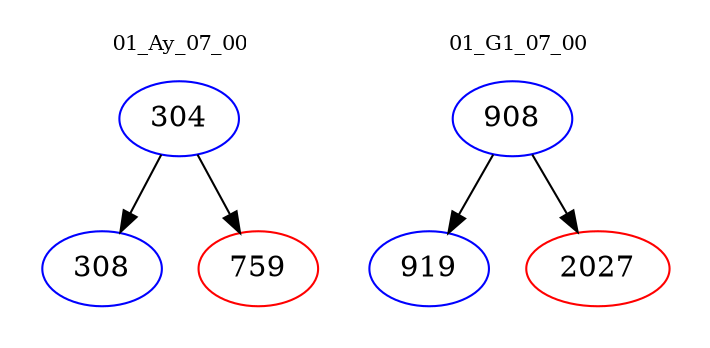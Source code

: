 digraph{
subgraph cluster_0 {
color = white
label = "01_Ay_07_00";
fontsize=10;
T0_304 [label="304", color="blue"]
T0_304 -> T0_308 [color="black"]
T0_308 [label="308", color="blue"]
T0_304 -> T0_759 [color="black"]
T0_759 [label="759", color="red"]
}
subgraph cluster_1 {
color = white
label = "01_G1_07_00";
fontsize=10;
T1_908 [label="908", color="blue"]
T1_908 -> T1_919 [color="black"]
T1_919 [label="919", color="blue"]
T1_908 -> T1_2027 [color="black"]
T1_2027 [label="2027", color="red"]
}
}
